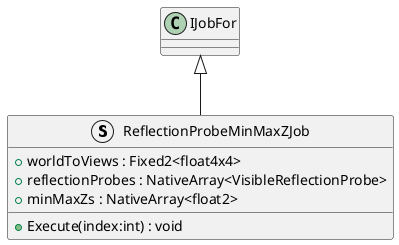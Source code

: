 @startuml
struct ReflectionProbeMinMaxZJob {
    + worldToViews : Fixed2<float4x4>
    + reflectionProbes : NativeArray<VisibleReflectionProbe>
    + minMaxZs : NativeArray<float2>
    + Execute(index:int) : void
}
IJobFor <|-- ReflectionProbeMinMaxZJob
@enduml
